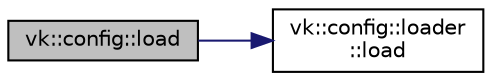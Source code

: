 digraph "vk::config::load"
{
 // LATEX_PDF_SIZE
  edge [fontname="Helvetica",fontsize="10",labelfontname="Helvetica",labelfontsize="10"];
  node [fontname="Helvetica",fontsize="10",shape=record];
  rankdir="LR";
  Node1 [label="vk::config::load",height=0.2,width=0.4,color="black", fillcolor="grey75", style="filled", fontcolor="black",tooltip=" "];
  Node1 -> Node2 [color="midnightblue",fontsize="10",style="solid",fontname="Helvetica"];
  Node2 [label="vk::config::loader\l::load",height=0.2,width=0.4,color="black", fillcolor="white", style="filled",URL="$classvk_1_1config_1_1loader.html#ab30736c900a838ea29ca1e15729264ac",tooltip=" "];
}
